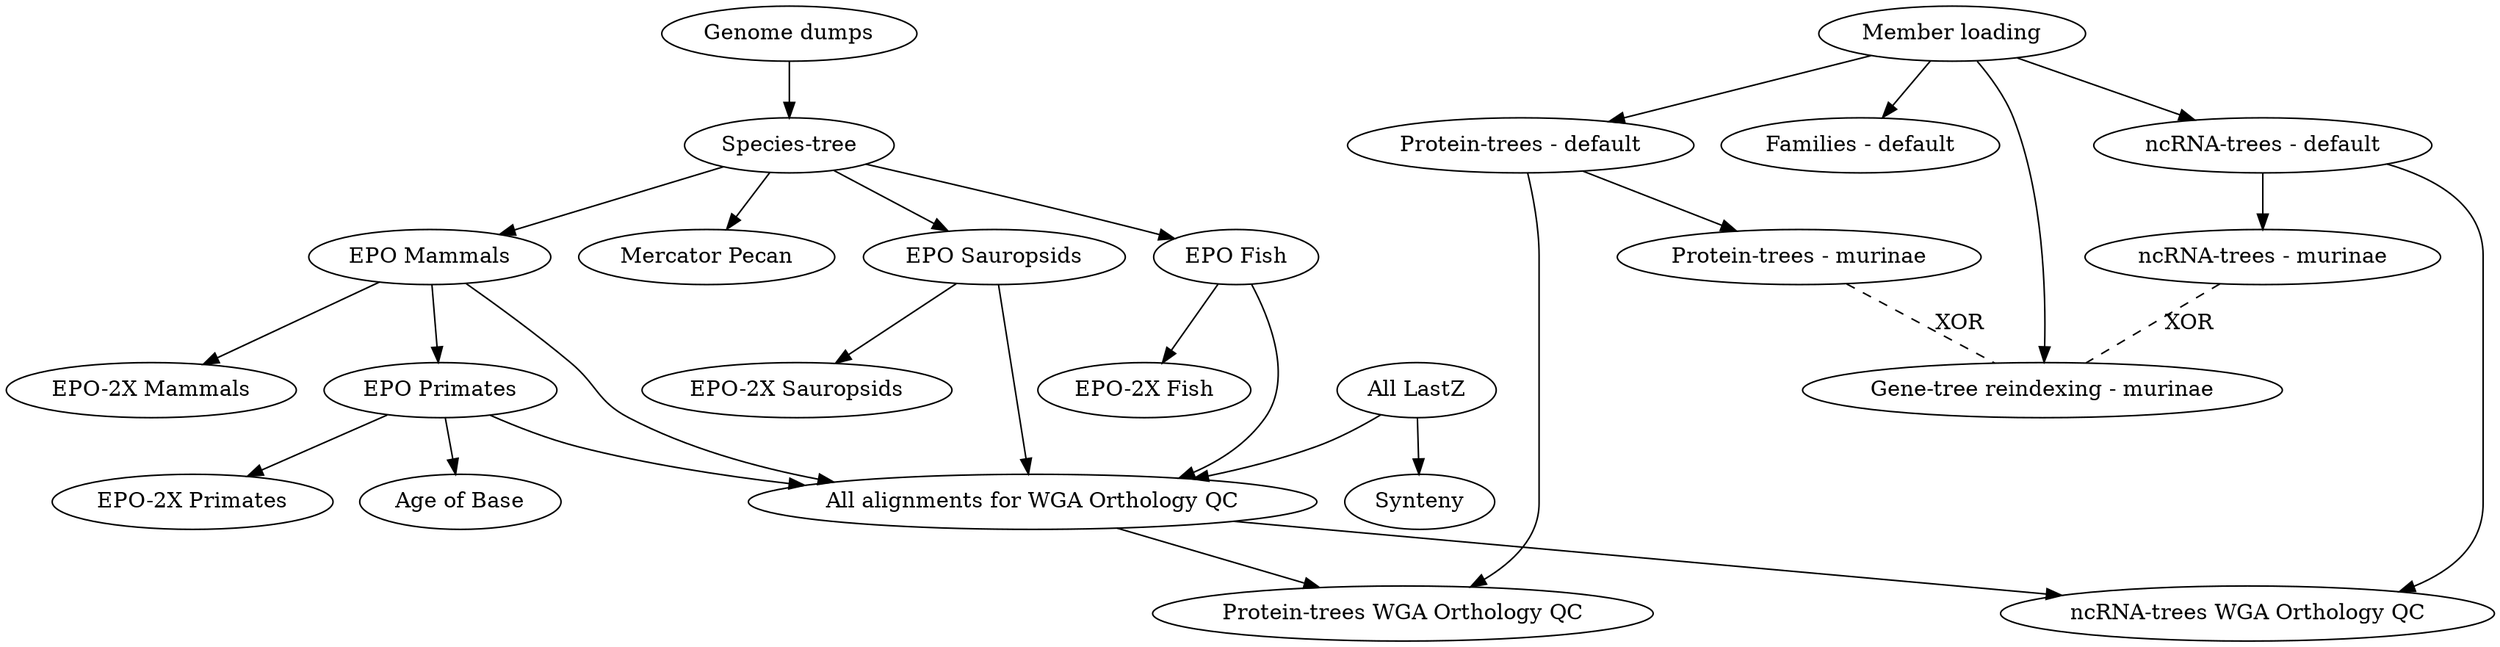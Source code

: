 digraph "Ensembl Vertebrates dependencies" {
    "Genome dumps" -> "Species-tree";
    "Species-tree" -> { "EPO Fish", "EPO Mammals", "EPO Sauropsids", "Mercator Pecan" };
    "EPO Mammals" -> "EPO Primates";
    "EPO Mammals" -> "EPO-2X Mammals";
    "EPO Fish" -> "EPO-2X Fish";
    "EPO Sauropsids" -> "EPO-2X Sauropsids";
    "EPO Primates" -> {"EPO-2X Primates", "Age of Base"};
    "Member loading" -> { "Protein-trees - default", "ncRNA-trees - default", "Families - default", "Gene-tree reindexing - murinae" };
    "Protein-trees - default" -> "Protein-trees WGA Orthology QC";
    "ncRNA-trees - default" -> "ncRNA-trees WGA Orthology QC";
    "Protein-trees - default" -> "Protein-trees - murinae";
    "ncRNA-trees - default" -> "ncRNA-trees - murinae";
    "All LastZ" -> "Synteny";
    {"All LastZ", "EPO Fish", "EPO Mammals", "EPO Primates", "EPO Sauropsids"} -> "All alignments for WGA Orthology QC" -> {"Protein-trees WGA Orthology QC", "ncRNA-trees WGA Orthology QC"};
    {"ncRNA-trees - murinae", "Protein-trees - murinae"} -> "Gene-tree reindexing - murinae" [label="XOR",style="dashed",dir=none];
    {rank = same; "Genome dumps"; "Member loading"; }
}
